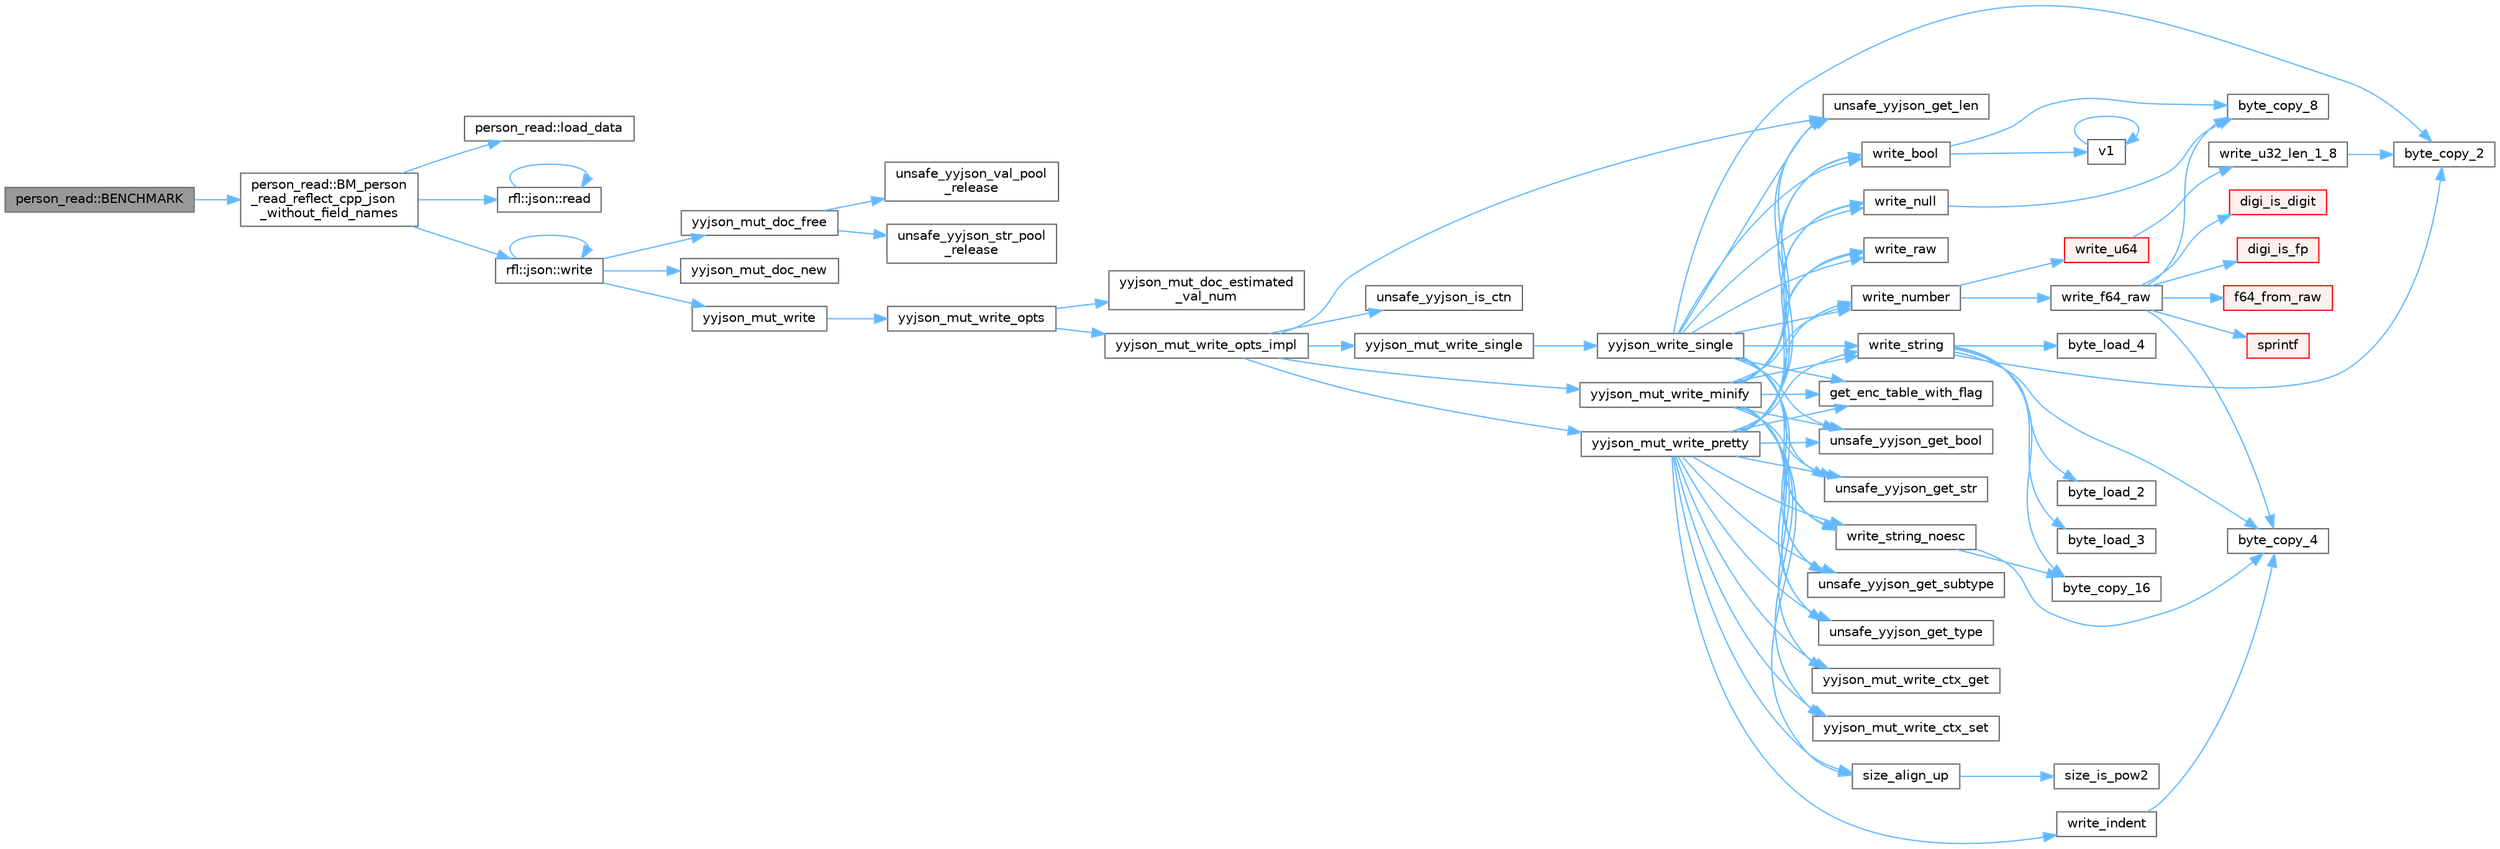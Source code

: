 digraph "person_read::BENCHMARK"
{
 // LATEX_PDF_SIZE
  bgcolor="transparent";
  edge [fontname=Helvetica,fontsize=10,labelfontname=Helvetica,labelfontsize=10];
  node [fontname=Helvetica,fontsize=10,shape=box,height=0.2,width=0.4];
  rankdir="LR";
  Node1 [id="Node000001",label="person_read::BENCHMARK",height=0.2,width=0.4,color="gray40", fillcolor="grey60", style="filled", fontcolor="black",tooltip=" "];
  Node1 -> Node2 [id="edge1_Node000001_Node000002",color="steelblue1",style="solid",tooltip=" "];
  Node2 [id="Node000002",label="person_read::BM_person\l_read_reflect_cpp_json\l_without_field_names",height=0.2,width=0.4,color="grey40", fillcolor="white", style="filled",URL="$namespaceperson__read.html#afa11087e469a58a06fee9512348bfbd4",tooltip=" "];
  Node2 -> Node3 [id="edge2_Node000002_Node000003",color="steelblue1",style="solid",tooltip=" "];
  Node3 [id="Node000003",label="person_read::load_data",height=0.2,width=0.4,color="grey40", fillcolor="white", style="filled",URL="$namespaceperson__read.html#aee7e7905c4a047efd1cd9e8abbc981f7",tooltip=" "];
  Node2 -> Node4 [id="edge3_Node000002_Node000004",color="steelblue1",style="solid",tooltip=" "];
  Node4 [id="Node000004",label="rfl::json::read",height=0.2,width=0.4,color="grey40", fillcolor="white", style="filled",URL="$namespacerfl_1_1json.html#a905573518eca04a9c269d1bb32de7dd1",tooltip="Parses an object from a JSON var."];
  Node4 -> Node4 [id="edge4_Node000004_Node000004",color="steelblue1",style="solid",tooltip=" "];
  Node2 -> Node5 [id="edge5_Node000002_Node000005",color="steelblue1",style="solid",tooltip=" "];
  Node5 [id="Node000005",label="rfl::json::write",height=0.2,width=0.4,color="grey40", fillcolor="white", style="filled",URL="$namespacerfl_1_1json.html#af39a23539424555b8c970d12a58e547f",tooltip="Returns a JSON string."];
  Node5 -> Node5 [id="edge6_Node000005_Node000005",color="steelblue1",style="solid",tooltip=" "];
  Node5 -> Node6 [id="edge7_Node000005_Node000006",color="steelblue1",style="solid",tooltip=" "];
  Node6 [id="Node000006",label="yyjson_mut_doc_free",height=0.2,width=0.4,color="grey40", fillcolor="white", style="filled",URL="$yyjson_8c.html#a473b53dd223f25a117a6fe3b543bfdb1",tooltip=" "];
  Node6 -> Node7 [id="edge8_Node000006_Node000007",color="steelblue1",style="solid",tooltip=" "];
  Node7 [id="Node000007",label="unsafe_yyjson_str_pool\l_release",height=0.2,width=0.4,color="grey40", fillcolor="white", style="filled",URL="$yyjson_8c.html#a68827985804124f8d26d256b07877cf9",tooltip=" "];
  Node6 -> Node8 [id="edge9_Node000006_Node000008",color="steelblue1",style="solid",tooltip=" "];
  Node8 [id="Node000008",label="unsafe_yyjson_val_pool\l_release",height=0.2,width=0.4,color="grey40", fillcolor="white", style="filled",URL="$yyjson_8c.html#a423ab190d8ce947af71ff1a45ab76805",tooltip=" "];
  Node5 -> Node9 [id="edge10_Node000005_Node000009",color="steelblue1",style="solid",tooltip=" "];
  Node9 [id="Node000009",label="yyjson_mut_doc_new",height=0.2,width=0.4,color="grey40", fillcolor="white", style="filled",URL="$yyjson_8c.html#a94a8c1c5f4e47e11e268d7f4c0e4cb1a",tooltip=" "];
  Node5 -> Node10 [id="edge11_Node000005_Node000010",color="steelblue1",style="solid",tooltip=" "];
  Node10 [id="Node000010",label="yyjson_mut_write",height=0.2,width=0.4,color="grey40", fillcolor="white", style="filled",URL="$yyjson_8h.html#a881e2ee3f487385810829df8bc675f1f",tooltip=" "];
  Node10 -> Node11 [id="edge12_Node000010_Node000011",color="steelblue1",style="solid",tooltip=" "];
  Node11 [id="Node000011",label="yyjson_mut_write_opts",height=0.2,width=0.4,color="grey40", fillcolor="white", style="filled",URL="$yyjson_8c.html#a43932e149602ddfcd9257648ea36e553",tooltip=" "];
  Node11 -> Node12 [id="edge13_Node000011_Node000012",color="steelblue1",style="solid",tooltip=" "];
  Node12 [id="Node000012",label="yyjson_mut_doc_estimated\l_val_num",height=0.2,width=0.4,color="grey40", fillcolor="white", style="filled",URL="$yyjson_8c.html#ac9cfbe501c1317baf92c53571c7333ee",tooltip=" "];
  Node11 -> Node13 [id="edge14_Node000011_Node000013",color="steelblue1",style="solid",tooltip=" "];
  Node13 [id="Node000013",label="yyjson_mut_write_opts_impl",height=0.2,width=0.4,color="grey40", fillcolor="white", style="filled",URL="$yyjson_8c.html#a9419498fed912dda63693d15ff91c74c",tooltip=" "];
  Node13 -> Node14 [id="edge15_Node000013_Node000014",color="steelblue1",style="solid",tooltip=" "];
  Node14 [id="Node000014",label="unsafe_yyjson_get_len",height=0.2,width=0.4,color="grey40", fillcolor="white", style="filled",URL="$yyjson_8h.html#a445bf8a7f9981e4797bf95db944ddf8f",tooltip=" "];
  Node13 -> Node15 [id="edge16_Node000013_Node000015",color="steelblue1",style="solid",tooltip=" "];
  Node15 [id="Node000015",label="unsafe_yyjson_is_ctn",height=0.2,width=0.4,color="grey40", fillcolor="white", style="filled",URL="$yyjson_8h.html#afe1e8995e63d29297d569c4a848bf5a2",tooltip=" "];
  Node13 -> Node16 [id="edge17_Node000013_Node000016",color="steelblue1",style="solid",tooltip=" "];
  Node16 [id="Node000016",label="yyjson_mut_write_minify",height=0.2,width=0.4,color="grey40", fillcolor="white", style="filled",URL="$yyjson_8c.html#a41b0f7caeaed5e6075fdbad6e37daa44",tooltip=" "];
  Node16 -> Node17 [id="edge18_Node000016_Node000017",color="steelblue1",style="solid",tooltip=" "];
  Node17 [id="Node000017",label="get_enc_table_with_flag",height=0.2,width=0.4,color="grey40", fillcolor="white", style="filled",URL="$yyjson_8c.html#a4b810e39a1c70f479ea48f4b6be239b0",tooltip=" "];
  Node16 -> Node18 [id="edge19_Node000016_Node000018",color="steelblue1",style="solid",tooltip=" "];
  Node18 [id="Node000018",label="size_align_up",height=0.2,width=0.4,color="grey40", fillcolor="white", style="filled",URL="$yyjson_8c.html#aee0ecba3f0e01a145a4bd084c40b53b6",tooltip=" "];
  Node18 -> Node19 [id="edge20_Node000018_Node000019",color="steelblue1",style="solid",tooltip=" "];
  Node19 [id="Node000019",label="size_is_pow2",height=0.2,width=0.4,color="grey40", fillcolor="white", style="filled",URL="$yyjson_8c.html#a9c435a75a5fc566d5382ba2646704a18",tooltip=" "];
  Node16 -> Node20 [id="edge21_Node000016_Node000020",color="steelblue1",style="solid",tooltip=" "];
  Node20 [id="Node000020",label="unsafe_yyjson_get_bool",height=0.2,width=0.4,color="grey40", fillcolor="white", style="filled",URL="$yyjson_8h.html#a3ef8c1e13a7f67eead2d945125769f90",tooltip=" "];
  Node16 -> Node14 [id="edge22_Node000016_Node000014",color="steelblue1",style="solid",tooltip=" "];
  Node16 -> Node21 [id="edge23_Node000016_Node000021",color="steelblue1",style="solid",tooltip=" "];
  Node21 [id="Node000021",label="unsafe_yyjson_get_str",height=0.2,width=0.4,color="grey40", fillcolor="white", style="filled",URL="$yyjson_8h.html#a879b3c14194afd5b60d663640998c020",tooltip=" "];
  Node16 -> Node22 [id="edge24_Node000016_Node000022",color="steelblue1",style="solid",tooltip=" "];
  Node22 [id="Node000022",label="unsafe_yyjson_get_subtype",height=0.2,width=0.4,color="grey40", fillcolor="white", style="filled",URL="$yyjson_8h.html#a735848e46f26bfe3dfb333c7f890205e",tooltip=" "];
  Node16 -> Node23 [id="edge25_Node000016_Node000023",color="steelblue1",style="solid",tooltip=" "];
  Node23 [id="Node000023",label="unsafe_yyjson_get_type",height=0.2,width=0.4,color="grey40", fillcolor="white", style="filled",URL="$yyjson_8h.html#a25aa2b2a33dccb9af7da4576b3cbe6ab",tooltip=" "];
  Node16 -> Node24 [id="edge26_Node000016_Node000024",color="steelblue1",style="solid",tooltip=" "];
  Node24 [id="Node000024",label="write_bool",height=0.2,width=0.4,color="grey40", fillcolor="white", style="filled",URL="$yyjson_8c.html#a8f48aafc5963521f3da75e2448f0d084",tooltip=" "];
  Node24 -> Node25 [id="edge27_Node000024_Node000025",color="steelblue1",style="solid",tooltip=" "];
  Node25 [id="Node000025",label="byte_copy_8",height=0.2,width=0.4,color="grey40", fillcolor="white", style="filled",URL="$yyjson_8c.html#a03dd49c937c12d9a85deaac184d25eb9",tooltip=" "];
  Node24 -> Node26 [id="edge28_Node000024_Node000026",color="steelblue1",style="solid",tooltip=" "];
  Node26 [id="Node000026",label="v1",height=0.2,width=0.4,color="grey40", fillcolor="white", style="filled",URL="$_tutorial___reshape_mat2_vec_8cpp.html#a10bd710692c91bc238f2e1da77730678",tooltip=" "];
  Node26 -> Node26 [id="edge29_Node000026_Node000026",color="steelblue1",style="solid",tooltip=" "];
  Node16 -> Node27 [id="edge30_Node000016_Node000027",color="steelblue1",style="solid",tooltip=" "];
  Node27 [id="Node000027",label="write_null",height=0.2,width=0.4,color="grey40", fillcolor="white", style="filled",URL="$yyjson_8c.html#a9ab2502373a7c2ad7decc10b76c47043",tooltip=" "];
  Node27 -> Node25 [id="edge31_Node000027_Node000025",color="steelblue1",style="solid",tooltip=" "];
  Node16 -> Node28 [id="edge32_Node000016_Node000028",color="steelblue1",style="solid",tooltip=" "];
  Node28 [id="Node000028",label="write_number",height=0.2,width=0.4,color="grey40", fillcolor="white", style="filled",URL="$yyjson_8c.html#a7a6eb98c82d060a1b4b1b25ae9169770",tooltip=" "];
  Node28 -> Node29 [id="edge33_Node000028_Node000029",color="steelblue1",style="solid",tooltip=" "];
  Node29 [id="Node000029",label="write_f64_raw",height=0.2,width=0.4,color="grey40", fillcolor="white", style="filled",URL="$yyjson_8c.html#a429024eddbd3335464adf309aef2db7f",tooltip=" "];
  Node29 -> Node30 [id="edge34_Node000029_Node000030",color="steelblue1",style="solid",tooltip=" "];
  Node30 [id="Node000030",label="byte_copy_4",height=0.2,width=0.4,color="grey40", fillcolor="white", style="filled",URL="$yyjson_8c.html#a98219967baeab34ab615b4ccda0df146",tooltip=" "];
  Node29 -> Node25 [id="edge35_Node000029_Node000025",color="steelblue1",style="solid",tooltip=" "];
  Node29 -> Node31 [id="edge36_Node000029_Node000031",color="steelblue1",style="solid",tooltip=" "];
  Node31 [id="Node000031",label="digi_is_digit",height=0.2,width=0.4,color="red", fillcolor="#FFF0F0", style="filled",URL="$yyjson_8c.html#ac16e36c200b16a17041aac1ed37276d7",tooltip=" "];
  Node29 -> Node33 [id="edge37_Node000029_Node000033",color="steelblue1",style="solid",tooltip=" "];
  Node33 [id="Node000033",label="digi_is_fp",height=0.2,width=0.4,color="red", fillcolor="#FFF0F0", style="filled",URL="$yyjson_8c.html#ac38bca46c8cbb1107ca4188d2eb4fcbe",tooltip=" "];
  Node29 -> Node34 [id="edge38_Node000029_Node000034",color="steelblue1",style="solid",tooltip=" "];
  Node34 [id="Node000034",label="f64_from_raw",height=0.2,width=0.4,color="red", fillcolor="#FFF0F0", style="filled",URL="$yyjson_8c.html#a7d61d2afe6fefb1935af9086d95ee8a8",tooltip=" "];
  Node29 -> Node36 [id="edge39_Node000029_Node000036",color="steelblue1",style="solid",tooltip=" "];
  Node36 [id="Node000036",label="sprintf",height=0.2,width=0.4,color="red", fillcolor="#FFF0F0", style="filled",URL="$printf_8h.html#aa7d2e7e454d3fe606a71504a119dc894",tooltip=" "];
  Node28 -> Node66 [id="edge40_Node000028_Node000066",color="steelblue1",style="solid",tooltip=" "];
  Node66 [id="Node000066",label="write_u64",height=0.2,width=0.4,color="red", fillcolor="#FFF0F0", style="filled",URL="$yyjson_8c.html#aa2f06c8a20b378eb29cfe95d0af5c95e",tooltip=" "];
  Node66 -> Node67 [id="edge41_Node000066_Node000067",color="steelblue1",style="solid",tooltip=" "];
  Node67 [id="Node000067",label="write_u32_len_1_8",height=0.2,width=0.4,color="grey40", fillcolor="white", style="filled",URL="$yyjson_8c.html#a5a7d8b8a37067ca47adb0b419814ef9a",tooltip=" "];
  Node67 -> Node68 [id="edge42_Node000067_Node000068",color="steelblue1",style="solid",tooltip=" "];
  Node68 [id="Node000068",label="byte_copy_2",height=0.2,width=0.4,color="grey40", fillcolor="white", style="filled",URL="$yyjson_8c.html#ac6a11726824f52b6413a67488f5a3152",tooltip=" "];
  Node16 -> Node72 [id="edge43_Node000016_Node000072",color="steelblue1",style="solid",tooltip=" "];
  Node72 [id="Node000072",label="write_raw",height=0.2,width=0.4,color="grey40", fillcolor="white", style="filled",URL="$yyjson_8c.html#a595a43099038f73ab0af2b4209b1f0fd",tooltip=" "];
  Node16 -> Node73 [id="edge44_Node000016_Node000073",color="steelblue1",style="solid",tooltip=" "];
  Node73 [id="Node000073",label="write_string",height=0.2,width=0.4,color="grey40", fillcolor="white", style="filled",URL="$yyjson_8c.html#a1aadf662e6fc22a6419db27146e38472",tooltip=" "];
  Node73 -> Node74 [id="edge45_Node000073_Node000074",color="steelblue1",style="solid",tooltip=" "];
  Node74 [id="Node000074",label="byte_copy_16",height=0.2,width=0.4,color="grey40", fillcolor="white", style="filled",URL="$yyjson_8c.html#a1720d43cc1ae5984a4e5751dbe7301a0",tooltip=" "];
  Node73 -> Node68 [id="edge46_Node000073_Node000068",color="steelblue1",style="solid",tooltip=" "];
  Node73 -> Node30 [id="edge47_Node000073_Node000030",color="steelblue1",style="solid",tooltip=" "];
  Node73 -> Node75 [id="edge48_Node000073_Node000075",color="steelblue1",style="solid",tooltip=" "];
  Node75 [id="Node000075",label="byte_load_2",height=0.2,width=0.4,color="grey40", fillcolor="white", style="filled",URL="$yyjson_8c.html#abd106e94ebb52b1b9c0e79e2246f24bd",tooltip=" "];
  Node73 -> Node76 [id="edge49_Node000073_Node000076",color="steelblue1",style="solid",tooltip=" "];
  Node76 [id="Node000076",label="byte_load_3",height=0.2,width=0.4,color="grey40", fillcolor="white", style="filled",URL="$yyjson_8c.html#a31005a45113248534b4ae663dc0a85f3",tooltip=" "];
  Node73 -> Node77 [id="edge50_Node000073_Node000077",color="steelblue1",style="solid",tooltip=" "];
  Node77 [id="Node000077",label="byte_load_4",height=0.2,width=0.4,color="grey40", fillcolor="white", style="filled",URL="$yyjson_8c.html#a87c460a03bebacd0dcdad97440488c2b",tooltip=" "];
  Node16 -> Node78 [id="edge51_Node000016_Node000078",color="steelblue1",style="solid",tooltip=" "];
  Node78 [id="Node000078",label="write_string_noesc",height=0.2,width=0.4,color="grey40", fillcolor="white", style="filled",URL="$yyjson_8c.html#ab1d27351bed7d1f6f632f75dcf9846de",tooltip=" "];
  Node78 -> Node74 [id="edge52_Node000078_Node000074",color="steelblue1",style="solid",tooltip=" "];
  Node78 -> Node30 [id="edge53_Node000078_Node000030",color="steelblue1",style="solid",tooltip=" "];
  Node16 -> Node79 [id="edge54_Node000016_Node000079",color="steelblue1",style="solid",tooltip=" "];
  Node79 [id="Node000079",label="yyjson_mut_write_ctx_get",height=0.2,width=0.4,color="grey40", fillcolor="white", style="filled",URL="$yyjson_8c.html#a7330d6789bda008b50a3a964e17629c4",tooltip=" "];
  Node16 -> Node80 [id="edge55_Node000016_Node000080",color="steelblue1",style="solid",tooltip=" "];
  Node80 [id="Node000080",label="yyjson_mut_write_ctx_set",height=0.2,width=0.4,color="grey40", fillcolor="white", style="filled",URL="$yyjson_8c.html#ad170c12cec69275d5f79d760bd3b1a0a",tooltip=" "];
  Node13 -> Node81 [id="edge56_Node000013_Node000081",color="steelblue1",style="solid",tooltip=" "];
  Node81 [id="Node000081",label="yyjson_mut_write_pretty",height=0.2,width=0.4,color="grey40", fillcolor="white", style="filled",URL="$yyjson_8c.html#a5bd41dfbb867b6521e1f7571f3615b0f",tooltip=" "];
  Node81 -> Node17 [id="edge57_Node000081_Node000017",color="steelblue1",style="solid",tooltip=" "];
  Node81 -> Node18 [id="edge58_Node000081_Node000018",color="steelblue1",style="solid",tooltip=" "];
  Node81 -> Node20 [id="edge59_Node000081_Node000020",color="steelblue1",style="solid",tooltip=" "];
  Node81 -> Node14 [id="edge60_Node000081_Node000014",color="steelblue1",style="solid",tooltip=" "];
  Node81 -> Node21 [id="edge61_Node000081_Node000021",color="steelblue1",style="solid",tooltip=" "];
  Node81 -> Node22 [id="edge62_Node000081_Node000022",color="steelblue1",style="solid",tooltip=" "];
  Node81 -> Node23 [id="edge63_Node000081_Node000023",color="steelblue1",style="solid",tooltip=" "];
  Node81 -> Node24 [id="edge64_Node000081_Node000024",color="steelblue1",style="solid",tooltip=" "];
  Node81 -> Node82 [id="edge65_Node000081_Node000082",color="steelblue1",style="solid",tooltip=" "];
  Node82 [id="Node000082",label="write_indent",height=0.2,width=0.4,color="grey40", fillcolor="white", style="filled",URL="$yyjson_8c.html#ac6e21689f9ccf3981672a321d7d02e47",tooltip=" "];
  Node82 -> Node30 [id="edge66_Node000082_Node000030",color="steelblue1",style="solid",tooltip=" "];
  Node81 -> Node27 [id="edge67_Node000081_Node000027",color="steelblue1",style="solid",tooltip=" "];
  Node81 -> Node28 [id="edge68_Node000081_Node000028",color="steelblue1",style="solid",tooltip=" "];
  Node81 -> Node72 [id="edge69_Node000081_Node000072",color="steelblue1",style="solid",tooltip=" "];
  Node81 -> Node73 [id="edge70_Node000081_Node000073",color="steelblue1",style="solid",tooltip=" "];
  Node81 -> Node78 [id="edge71_Node000081_Node000078",color="steelblue1",style="solid",tooltip=" "];
  Node81 -> Node79 [id="edge72_Node000081_Node000079",color="steelblue1",style="solid",tooltip=" "];
  Node81 -> Node80 [id="edge73_Node000081_Node000080",color="steelblue1",style="solid",tooltip=" "];
  Node13 -> Node83 [id="edge74_Node000013_Node000083",color="steelblue1",style="solid",tooltip=" "];
  Node83 [id="Node000083",label="yyjson_mut_write_single",height=0.2,width=0.4,color="grey40", fillcolor="white", style="filled",URL="$yyjson_8c.html#a6453eece4aede41c7d909075ad2980e0",tooltip=" "];
  Node83 -> Node84 [id="edge75_Node000083_Node000084",color="steelblue1",style="solid",tooltip=" "];
  Node84 [id="Node000084",label="yyjson_write_single",height=0.2,width=0.4,color="grey40", fillcolor="white", style="filled",URL="$yyjson_8c.html#a083e9d39ef4daa8ddc5c6474ccf5e468",tooltip=" "];
  Node84 -> Node68 [id="edge76_Node000084_Node000068",color="steelblue1",style="solid",tooltip=" "];
  Node84 -> Node17 [id="edge77_Node000084_Node000017",color="steelblue1",style="solid",tooltip=" "];
  Node84 -> Node20 [id="edge78_Node000084_Node000020",color="steelblue1",style="solid",tooltip=" "];
  Node84 -> Node14 [id="edge79_Node000084_Node000014",color="steelblue1",style="solid",tooltip=" "];
  Node84 -> Node21 [id="edge80_Node000084_Node000021",color="steelblue1",style="solid",tooltip=" "];
  Node84 -> Node22 [id="edge81_Node000084_Node000022",color="steelblue1",style="solid",tooltip=" "];
  Node84 -> Node23 [id="edge82_Node000084_Node000023",color="steelblue1",style="solid",tooltip=" "];
  Node84 -> Node24 [id="edge83_Node000084_Node000024",color="steelblue1",style="solid",tooltip=" "];
  Node84 -> Node27 [id="edge84_Node000084_Node000027",color="steelblue1",style="solid",tooltip=" "];
  Node84 -> Node28 [id="edge85_Node000084_Node000028",color="steelblue1",style="solid",tooltip=" "];
  Node84 -> Node72 [id="edge86_Node000084_Node000072",color="steelblue1",style="solid",tooltip=" "];
  Node84 -> Node73 [id="edge87_Node000084_Node000073",color="steelblue1",style="solid",tooltip=" "];
  Node84 -> Node78 [id="edge88_Node000084_Node000078",color="steelblue1",style="solid",tooltip=" "];
}
